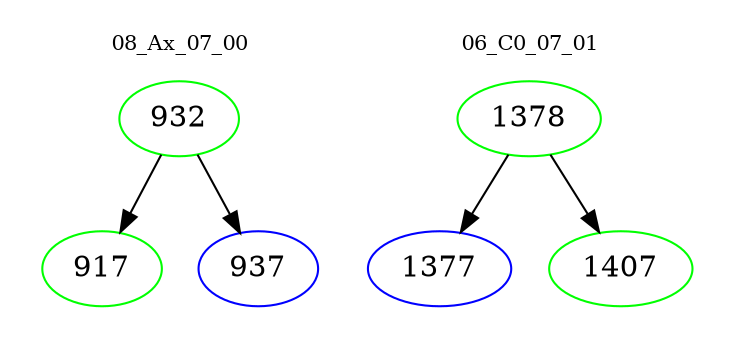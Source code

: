 digraph{
subgraph cluster_0 {
color = white
label = "08_Ax_07_00";
fontsize=10;
T0_932 [label="932", color="green"]
T0_932 -> T0_917 [color="black"]
T0_917 [label="917", color="green"]
T0_932 -> T0_937 [color="black"]
T0_937 [label="937", color="blue"]
}
subgraph cluster_1 {
color = white
label = "06_C0_07_01";
fontsize=10;
T1_1378 [label="1378", color="green"]
T1_1378 -> T1_1377 [color="black"]
T1_1377 [label="1377", color="blue"]
T1_1378 -> T1_1407 [color="black"]
T1_1407 [label="1407", color="green"]
}
}
